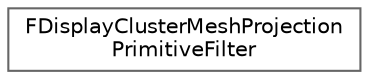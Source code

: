 digraph "Graphical Class Hierarchy"
{
 // INTERACTIVE_SVG=YES
 // LATEX_PDF_SIZE
  bgcolor="transparent";
  edge [fontname=Helvetica,fontsize=10,labelfontname=Helvetica,labelfontsize=10];
  node [fontname=Helvetica,fontsize=10,shape=box,height=0.2,width=0.4];
  rankdir="LR";
  Node0 [id="Node000000",label="FDisplayClusterMeshProjection\lPrimitiveFilter",height=0.2,width=0.4,color="grey40", fillcolor="white", style="filled",URL="$da/dd6/classFDisplayClusterMeshProjectionPrimitiveFilter.html",tooltip="A filter that allows specific primitive components to be filtered from a render pass."];
}
